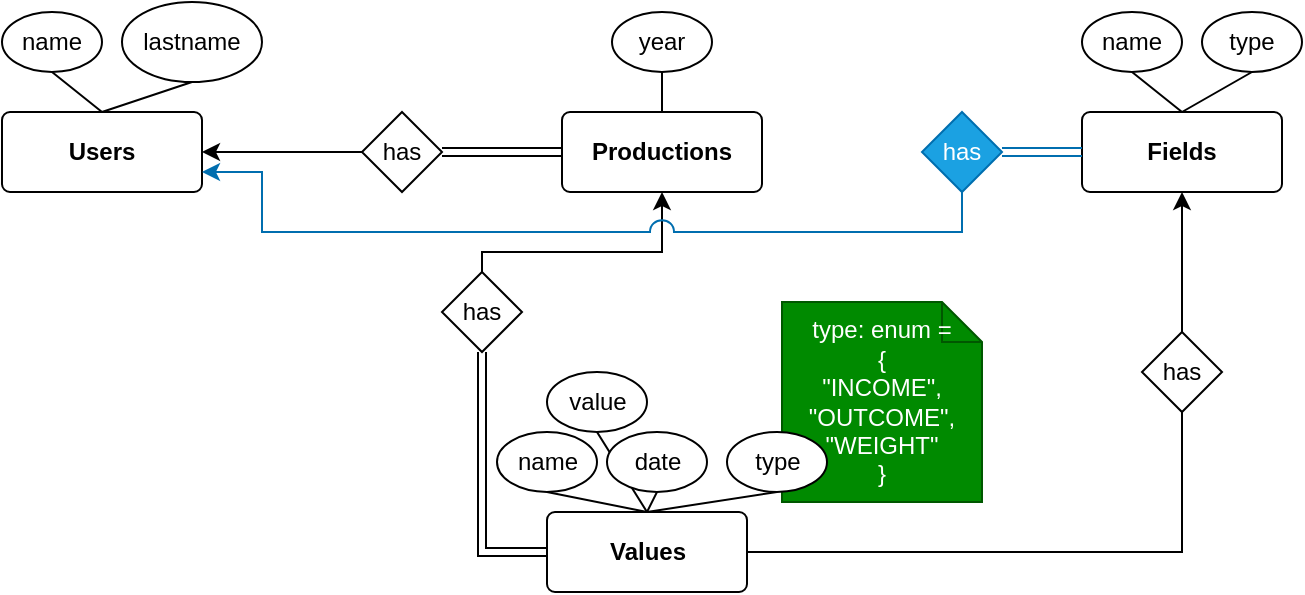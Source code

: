 <mxfile version="22.0.2" type="device">
  <diagram name="Page-1" id="Mmeq_T8x_igmYujVSDBy">
    <mxGraphModel dx="1434" dy="856" grid="1" gridSize="10" guides="1" tooltips="1" connect="1" arrows="1" fold="1" page="1" pageScale="1" pageWidth="850" pageHeight="1100" math="0" shadow="0">
      <root>
        <mxCell id="0" />
        <mxCell id="1" parent="0" />
        <mxCell id="etKbt7nFIi-BNt27aOLn-21" value="type: enum = &lt;br&gt;{&lt;br&gt;&quot;INCOME&quot;,&lt;br&gt;&quot;OUTCOME&quot;,&lt;br&gt;&quot;WEIGHT&quot;&lt;br&gt;}" style="shape=note;size=20;whiteSpace=wrap;html=1;fillColor=#008a00;fontColor=#ffffff;strokeColor=#005700;" vertex="1" parent="1">
          <mxGeometry x="490" y="375" width="100" height="100" as="geometry" />
        </mxCell>
        <mxCell id="etKbt7nFIi-BNt27aOLn-18" value="" style="endArrow=none;html=1;rounded=0;exitX=0.5;exitY=0;exitDx=0;exitDy=0;entryX=0.5;entryY=1;entryDx=0;entryDy=0;" edge="1" parent="1" source="etKbt7nFIi-BNt27aOLn-12" target="etKbt7nFIi-BNt27aOLn-16">
          <mxGeometry width="50" height="50" relative="1" as="geometry">
            <mxPoint x="552.5" y="460" as="sourcePoint" />
            <mxPoint x="602.5" y="410" as="targetPoint" />
          </mxGeometry>
        </mxCell>
        <mxCell id="etKbt7nFIi-BNt27aOLn-1" value="&lt;b&gt;Users&lt;/b&gt;" style="rounded=1;arcSize=10;whiteSpace=wrap;html=1;align=center;" vertex="1" parent="1">
          <mxGeometry x="100" y="280" width="100" height="40" as="geometry" />
        </mxCell>
        <mxCell id="etKbt7nFIi-BNt27aOLn-2" value="name" style="ellipse;whiteSpace=wrap;html=1;align=center;" vertex="1" parent="1">
          <mxGeometry x="100" y="230" width="50" height="30" as="geometry" />
        </mxCell>
        <mxCell id="etKbt7nFIi-BNt27aOLn-3" value="lastname" style="ellipse;whiteSpace=wrap;html=1;align=center;" vertex="1" parent="1">
          <mxGeometry x="160" y="225" width="70" height="40" as="geometry" />
        </mxCell>
        <mxCell id="etKbt7nFIi-BNt27aOLn-4" value="" style="endArrow=none;html=1;rounded=0;entryX=0.5;entryY=1;entryDx=0;entryDy=0;exitX=0.5;exitY=0;exitDx=0;exitDy=0;" edge="1" parent="1" source="etKbt7nFIi-BNt27aOLn-1" target="etKbt7nFIi-BNt27aOLn-2">
          <mxGeometry width="50" height="50" relative="1" as="geometry">
            <mxPoint x="285" y="460" as="sourcePoint" />
            <mxPoint x="335" y="410" as="targetPoint" />
          </mxGeometry>
        </mxCell>
        <mxCell id="etKbt7nFIi-BNt27aOLn-5" value="" style="endArrow=none;html=1;rounded=0;entryX=0.5;entryY=1;entryDx=0;entryDy=0;exitX=0.5;exitY=0;exitDx=0;exitDy=0;" edge="1" parent="1" source="etKbt7nFIi-BNt27aOLn-1" target="etKbt7nFIi-BNt27aOLn-3">
          <mxGeometry width="50" height="50" relative="1" as="geometry">
            <mxPoint x="285" y="460" as="sourcePoint" />
            <mxPoint x="190" y="265" as="targetPoint" />
          </mxGeometry>
        </mxCell>
        <mxCell id="etKbt7nFIi-BNt27aOLn-6" value="&lt;b&gt;Productions&lt;/b&gt;" style="rounded=1;arcSize=10;whiteSpace=wrap;html=1;align=center;" vertex="1" parent="1">
          <mxGeometry x="380" y="280" width="100" height="40" as="geometry" />
        </mxCell>
        <mxCell id="etKbt7nFIi-BNt27aOLn-7" value="year" style="ellipse;whiteSpace=wrap;html=1;align=center;" vertex="1" parent="1">
          <mxGeometry x="405" y="230" width="50" height="30" as="geometry" />
        </mxCell>
        <mxCell id="etKbt7nFIi-BNt27aOLn-8" value="" style="endArrow=none;html=1;rounded=0;entryX=0.5;entryY=1;entryDx=0;entryDy=0;exitX=0.5;exitY=0;exitDx=0;exitDy=0;" edge="1" parent="1" source="etKbt7nFIi-BNt27aOLn-6" target="etKbt7nFIi-BNt27aOLn-7">
          <mxGeometry width="50" height="50" relative="1" as="geometry">
            <mxPoint x="540" y="460" as="sourcePoint" />
            <mxPoint x="590" y="410" as="targetPoint" />
          </mxGeometry>
        </mxCell>
        <mxCell id="etKbt7nFIi-BNt27aOLn-9" value="&lt;b&gt;Fields&lt;/b&gt;" style="rounded=1;arcSize=10;whiteSpace=wrap;html=1;align=center;" vertex="1" parent="1">
          <mxGeometry x="640" y="280" width="100" height="40" as="geometry" />
        </mxCell>
        <mxCell id="etKbt7nFIi-BNt27aOLn-10" value="name" style="ellipse;whiteSpace=wrap;html=1;align=center;" vertex="1" parent="1">
          <mxGeometry x="640" y="230" width="50" height="30" as="geometry" />
        </mxCell>
        <mxCell id="etKbt7nFIi-BNt27aOLn-11" value="" style="endArrow=none;html=1;rounded=0;entryX=0.5;entryY=1;entryDx=0;entryDy=0;exitX=0.5;exitY=0;exitDx=0;exitDy=0;" edge="1" parent="1" source="etKbt7nFIi-BNt27aOLn-9" target="etKbt7nFIi-BNt27aOLn-10">
          <mxGeometry width="50" height="50" relative="1" as="geometry">
            <mxPoint x="560" y="460" as="sourcePoint" />
            <mxPoint x="610" y="410" as="targetPoint" />
          </mxGeometry>
        </mxCell>
        <mxCell id="etKbt7nFIi-BNt27aOLn-12" value="&lt;b&gt;Values&lt;/b&gt;" style="rounded=1;arcSize=10;whiteSpace=wrap;html=1;align=center;" vertex="1" parent="1">
          <mxGeometry x="372.5" y="480" width="100" height="40" as="geometry" />
        </mxCell>
        <mxCell id="etKbt7nFIi-BNt27aOLn-13" value="name" style="ellipse;whiteSpace=wrap;html=1;align=center;" vertex="1" parent="1">
          <mxGeometry x="347.5" y="440" width="50" height="30" as="geometry" />
        </mxCell>
        <mxCell id="etKbt7nFIi-BNt27aOLn-14" value="date" style="ellipse;whiteSpace=wrap;html=1;align=center;" vertex="1" parent="1">
          <mxGeometry x="402.5" y="440" width="50" height="30" as="geometry" />
        </mxCell>
        <mxCell id="etKbt7nFIi-BNt27aOLn-15" value="type" style="ellipse;whiteSpace=wrap;html=1;align=center;" vertex="1" parent="1">
          <mxGeometry x="462.5" y="440" width="50" height="30" as="geometry" />
        </mxCell>
        <mxCell id="etKbt7nFIi-BNt27aOLn-16" value="value" style="ellipse;whiteSpace=wrap;html=1;align=center;" vertex="1" parent="1">
          <mxGeometry x="372.5" y="410" width="50" height="30" as="geometry" />
        </mxCell>
        <mxCell id="etKbt7nFIi-BNt27aOLn-17" value="" style="endArrow=none;html=1;rounded=0;exitX=0.5;exitY=0;exitDx=0;exitDy=0;entryX=0.5;entryY=1;entryDx=0;entryDy=0;" edge="1" parent="1" source="etKbt7nFIi-BNt27aOLn-12" target="etKbt7nFIi-BNt27aOLn-13">
          <mxGeometry width="50" height="50" relative="1" as="geometry">
            <mxPoint x="552.5" y="460" as="sourcePoint" />
            <mxPoint x="602.5" y="410" as="targetPoint" />
          </mxGeometry>
        </mxCell>
        <mxCell id="etKbt7nFIi-BNt27aOLn-19" value="" style="endArrow=none;html=1;rounded=0;exitX=0.5;exitY=0;exitDx=0;exitDy=0;entryX=0.5;entryY=1;entryDx=0;entryDy=0;" edge="1" parent="1" source="etKbt7nFIi-BNt27aOLn-12" target="etKbt7nFIi-BNt27aOLn-14">
          <mxGeometry width="50" height="50" relative="1" as="geometry">
            <mxPoint x="552.5" y="460" as="sourcePoint" />
            <mxPoint x="602.5" y="410" as="targetPoint" />
          </mxGeometry>
        </mxCell>
        <mxCell id="etKbt7nFIi-BNt27aOLn-20" value="" style="endArrow=none;html=1;rounded=0;exitX=0.5;exitY=0;exitDx=0;exitDy=0;entryX=0.5;entryY=1;entryDx=0;entryDy=0;" edge="1" parent="1" source="etKbt7nFIi-BNt27aOLn-12" target="etKbt7nFIi-BNt27aOLn-15">
          <mxGeometry width="50" height="50" relative="1" as="geometry">
            <mxPoint x="552.5" y="460" as="sourcePoint" />
            <mxPoint x="602.5" y="410" as="targetPoint" />
          </mxGeometry>
        </mxCell>
        <mxCell id="etKbt7nFIi-BNt27aOLn-22" value="has" style="shape=rhombus;perimeter=rhombusPerimeter;whiteSpace=wrap;html=1;align=center;" vertex="1" parent="1">
          <mxGeometry x="280" y="280" width="40" height="40" as="geometry" />
        </mxCell>
        <mxCell id="etKbt7nFIi-BNt27aOLn-23" value="" style="endArrow=classic;html=1;rounded=0;exitX=0;exitY=0.5;exitDx=0;exitDy=0;entryX=1;entryY=0.5;entryDx=0;entryDy=0;edgeStyle=orthogonalEdgeStyle;startArrow=none;startFill=0;endFill=1;" edge="1" parent="1" source="etKbt7nFIi-BNt27aOLn-22" target="etKbt7nFIi-BNt27aOLn-1">
          <mxGeometry width="50" height="50" relative="1" as="geometry">
            <mxPoint x="560" y="460" as="sourcePoint" />
            <mxPoint x="610" y="410" as="targetPoint" />
          </mxGeometry>
        </mxCell>
        <mxCell id="etKbt7nFIi-BNt27aOLn-24" value="" style="endArrow=none;html=1;rounded=0;entryX=1;entryY=0.5;entryDx=0;entryDy=0;exitX=0;exitY=0.5;exitDx=0;exitDy=0;edgeStyle=orthogonalEdgeStyle;shape=link;" edge="1" parent="1" source="etKbt7nFIi-BNt27aOLn-6" target="etKbt7nFIi-BNt27aOLn-22">
          <mxGeometry width="50" height="50" relative="1" as="geometry">
            <mxPoint x="560" y="460" as="sourcePoint" />
            <mxPoint x="610" y="410" as="targetPoint" />
          </mxGeometry>
        </mxCell>
        <mxCell id="etKbt7nFIi-BNt27aOLn-26" value="has" style="shape=rhombus;perimeter=rhombusPerimeter;whiteSpace=wrap;html=1;align=center;" vertex="1" parent="1">
          <mxGeometry x="670" y="390" width="40" height="40" as="geometry" />
        </mxCell>
        <mxCell id="etKbt7nFIi-BNt27aOLn-27" value="" style="endArrow=classic;html=1;rounded=0;entryX=0.5;entryY=1;entryDx=0;entryDy=0;exitX=0.5;exitY=0;exitDx=0;exitDy=0;edgeStyle=orthogonalEdgeStyle;startArrow=none;startFill=0;endFill=1;" edge="1" parent="1" source="etKbt7nFIi-BNt27aOLn-26" target="etKbt7nFIi-BNt27aOLn-9">
          <mxGeometry width="50" height="50" relative="1" as="geometry">
            <mxPoint x="560" y="460" as="sourcePoint" />
            <mxPoint x="610" y="410" as="targetPoint" />
          </mxGeometry>
        </mxCell>
        <mxCell id="etKbt7nFIi-BNt27aOLn-28" value="" style="endArrow=none;html=1;rounded=0;entryX=0.5;entryY=1;entryDx=0;entryDy=0;exitX=1;exitY=0.5;exitDx=0;exitDy=0;edgeStyle=orthogonalEdgeStyle;" edge="1" parent="1" source="etKbt7nFIi-BNt27aOLn-12" target="etKbt7nFIi-BNt27aOLn-26">
          <mxGeometry width="50" height="50" relative="1" as="geometry">
            <mxPoint x="560" y="460" as="sourcePoint" />
            <mxPoint x="610" y="410" as="targetPoint" />
          </mxGeometry>
        </mxCell>
        <mxCell id="etKbt7nFIi-BNt27aOLn-29" value="has" style="shape=rhombus;perimeter=rhombusPerimeter;whiteSpace=wrap;html=1;align=center;" vertex="1" parent="1">
          <mxGeometry x="320" y="360" width="40" height="40" as="geometry" />
        </mxCell>
        <mxCell id="etKbt7nFIi-BNt27aOLn-30" value="" style="endArrow=none;html=1;rounded=0;exitX=0;exitY=0.5;exitDx=0;exitDy=0;entryX=0.5;entryY=1;entryDx=0;entryDy=0;edgeStyle=orthogonalEdgeStyle;shape=link;" edge="1" parent="1" source="etKbt7nFIi-BNt27aOLn-12" target="etKbt7nFIi-BNt27aOLn-29">
          <mxGeometry width="50" height="50" relative="1" as="geometry">
            <mxPoint x="560" y="460" as="sourcePoint" />
            <mxPoint x="610" y="410" as="targetPoint" />
          </mxGeometry>
        </mxCell>
        <mxCell id="etKbt7nFIi-BNt27aOLn-31" value="" style="endArrow=classic;html=1;rounded=0;exitX=0.5;exitY=0;exitDx=0;exitDy=0;entryX=0.5;entryY=1;entryDx=0;entryDy=0;edgeStyle=orthogonalEdgeStyle;endFill=1;" edge="1" parent="1" source="etKbt7nFIi-BNt27aOLn-29" target="etKbt7nFIi-BNt27aOLn-6">
          <mxGeometry width="50" height="50" relative="1" as="geometry">
            <mxPoint x="560" y="460" as="sourcePoint" />
            <mxPoint x="610" y="410" as="targetPoint" />
            <Array as="points">
              <mxPoint x="340" y="350" />
              <mxPoint x="430" y="350" />
            </Array>
          </mxGeometry>
        </mxCell>
        <mxCell id="etKbt7nFIi-BNt27aOLn-32" value="has" style="shape=rhombus;perimeter=rhombusPerimeter;whiteSpace=wrap;html=1;align=center;fillColor=#1ba1e2;fontColor=#ffffff;strokeColor=#006EAF;" vertex="1" parent="1">
          <mxGeometry x="560" y="280" width="40" height="40" as="geometry" />
        </mxCell>
        <mxCell id="etKbt7nFIi-BNt27aOLn-33" value="" style="endArrow=none;html=1;rounded=0;entryX=0.5;entryY=1;entryDx=0;entryDy=0;exitX=1;exitY=0.75;exitDx=0;exitDy=0;edgeStyle=orthogonalEdgeStyle;jumpStyle=arc;jumpSize=12;fillColor=#1ba1e2;strokeColor=#006EAF;startArrow=classic;startFill=1;" edge="1" parent="1" source="etKbt7nFIi-BNt27aOLn-1" target="etKbt7nFIi-BNt27aOLn-32">
          <mxGeometry width="50" height="50" relative="1" as="geometry">
            <mxPoint x="560" y="460" as="sourcePoint" />
            <mxPoint x="610" y="410" as="targetPoint" />
            <Array as="points">
              <mxPoint x="230" y="310" />
              <mxPoint x="230" y="340" />
              <mxPoint x="580" y="340" />
            </Array>
          </mxGeometry>
        </mxCell>
        <mxCell id="etKbt7nFIi-BNt27aOLn-34" value="" style="endArrow=none;html=1;rounded=0;entryX=1;entryY=0.5;entryDx=0;entryDy=0;exitX=0;exitY=0.5;exitDx=0;exitDy=0;fillColor=#1ba1e2;strokeColor=#006EAF;shape=link;" edge="1" parent="1" source="etKbt7nFIi-BNt27aOLn-9" target="etKbt7nFIi-BNt27aOLn-32">
          <mxGeometry width="50" height="50" relative="1" as="geometry">
            <mxPoint x="560" y="460" as="sourcePoint" />
            <mxPoint x="610" y="410" as="targetPoint" />
          </mxGeometry>
        </mxCell>
        <mxCell id="etKbt7nFIi-BNt27aOLn-35" value="type" style="ellipse;whiteSpace=wrap;html=1;align=center;" vertex="1" parent="1">
          <mxGeometry x="700" y="230" width="50" height="30" as="geometry" />
        </mxCell>
        <mxCell id="etKbt7nFIi-BNt27aOLn-36" value="" style="endArrow=none;html=1;rounded=0;entryX=0.5;entryY=1;entryDx=0;entryDy=0;exitX=0.5;exitY=0;exitDx=0;exitDy=0;" edge="1" parent="1" source="etKbt7nFIi-BNt27aOLn-9" target="etKbt7nFIi-BNt27aOLn-35">
          <mxGeometry width="50" height="50" relative="1" as="geometry">
            <mxPoint x="560" y="460" as="sourcePoint" />
            <mxPoint x="610" y="410" as="targetPoint" />
          </mxGeometry>
        </mxCell>
      </root>
    </mxGraphModel>
  </diagram>
</mxfile>
